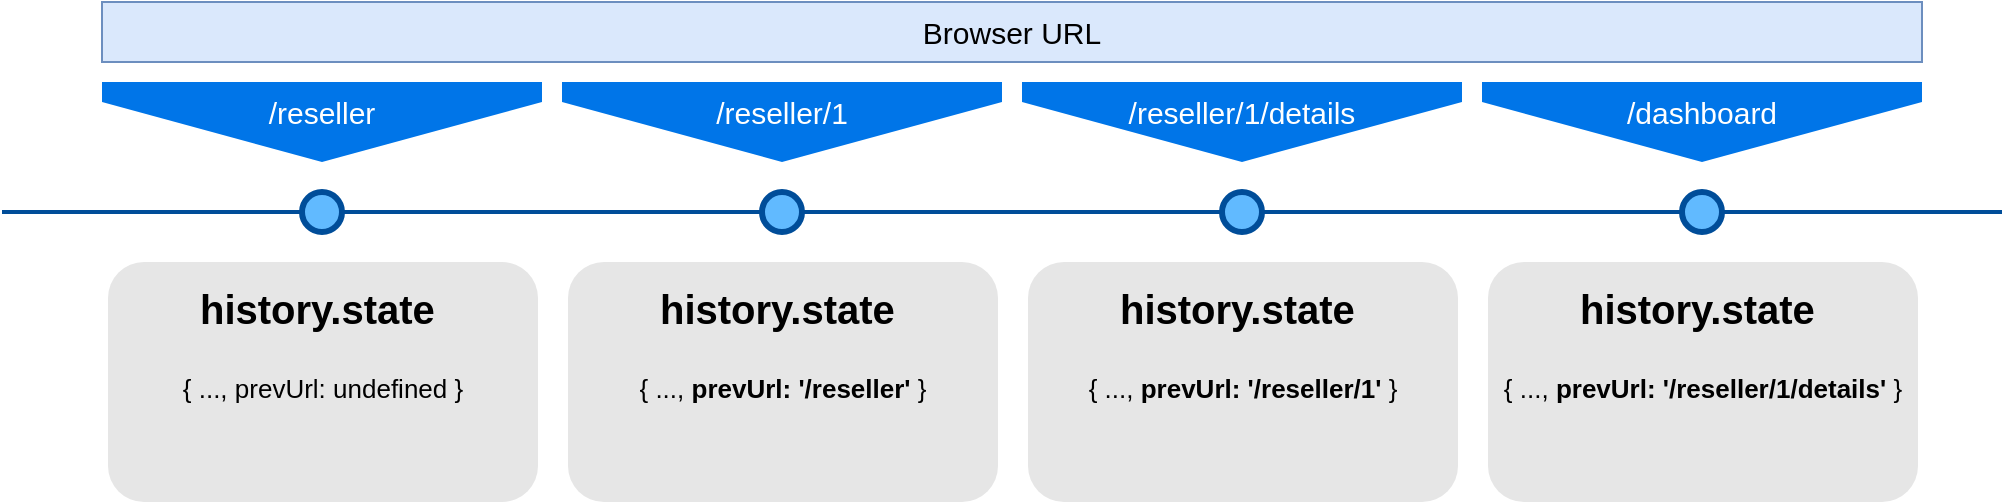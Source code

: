 <mxfile version="15.2.7" type="device"><diagram name="Page-1" id="82e54ff1-d628-8f03-85c4-9753963a91cd"><mxGraphModel dx="1024" dy="592" grid="1" gridSize="10" guides="1" tooltips="1" connect="1" arrows="1" fold="1" page="1" pageScale="1" pageWidth="1100" pageHeight="850" background="none" math="0" shadow="0"><root><mxCell id="0"/><mxCell id="1" parent="0"/><mxCell id="4ec97bd9e5d20128-1" value="" style="line;strokeWidth=2;html=1;fillColor=none;fontSize=28;fontColor=#004D99;strokeColor=#004D99;" parent="1" vertex="1"><mxGeometry x="40" y="400" width="1000" height="10" as="geometry"/></mxCell><mxCell id="4ec97bd9e5d20128-5" value="/reseller" style="shape=offPageConnector;whiteSpace=wrap;html=1;fillColor=#0075E8;fontSize=15;fontColor=#FFFFFF;size=0.75;verticalAlign=top;strokeColor=none;" parent="1" vertex="1"><mxGeometry x="90" y="340" width="220" height="40" as="geometry"/></mxCell><mxCell id="4ec97bd9e5d20128-9" value="" style="ellipse;whiteSpace=wrap;html=1;fillColor=#61BAFF;fontSize=28;fontColor=#004D99;strokeWidth=3;strokeColor=#004D99;" parent="1" vertex="1"><mxGeometry x="190" y="395" width="20" height="20" as="geometry"/></mxCell><mxCell id="4ec97bd9e5d20128-14" value="&lt;h1&gt;&lt;font style=&quot;font-size: 20px&quot;&gt;history.state&lt;/font&gt;&lt;span style=&quot;font-size: 20px&quot;&gt;&amp;nbsp;&lt;/span&gt;&lt;/h1&gt;&lt;div&gt;{ ..., prevUrl: undefined }&lt;/div&gt;" style="text;html=1;spacing=5;spacingTop=-20;whiteSpace=wrap;overflow=hidden;strokeColor=none;strokeWidth=3;fillColor=#E6E6E6;fontSize=13;fontColor=#000000;align=center;rounded=1;" parent="1" vertex="1"><mxGeometry x="93" y="430" width="215" height="120" as="geometry"/></mxCell><mxCell id="99R1HBzyoOG9XlKCARmV-1" value="/reseller/1" style="shape=offPageConnector;whiteSpace=wrap;html=1;fillColor=#0075E8;fontSize=15;fontColor=#FFFFFF;size=0.75;verticalAlign=top;strokeColor=none;" vertex="1" parent="1"><mxGeometry x="320" y="340" width="220" height="40" as="geometry"/></mxCell><mxCell id="99R1HBzyoOG9XlKCARmV-2" value="" style="ellipse;whiteSpace=wrap;html=1;fillColor=#61BAFF;fontSize=28;fontColor=#004D99;strokeWidth=3;strokeColor=#004D99;" vertex="1" parent="1"><mxGeometry x="420" y="395" width="20" height="20" as="geometry"/></mxCell><mxCell id="99R1HBzyoOG9XlKCARmV-3" value="&lt;h1&gt;&lt;font style=&quot;font-size: 20px&quot;&gt;history.state&lt;/font&gt;&lt;span style=&quot;font-size: 20px&quot;&gt;&amp;nbsp;&lt;/span&gt;&lt;/h1&gt;&lt;div&gt;{ ..., &lt;b&gt;prevUrl: '/reseller'&lt;/b&gt; }&lt;/div&gt;" style="text;html=1;spacing=5;spacingTop=-20;whiteSpace=wrap;overflow=hidden;strokeColor=none;strokeWidth=3;fillColor=#E6E6E6;fontSize=13;fontColor=#000000;align=center;rounded=1;" vertex="1" parent="1"><mxGeometry x="323" y="430" width="215" height="120" as="geometry"/></mxCell><mxCell id="99R1HBzyoOG9XlKCARmV-4" value="/reseller/1/details" style="shape=offPageConnector;whiteSpace=wrap;html=1;fillColor=#0075E8;fontSize=15;fontColor=#FFFFFF;size=0.75;verticalAlign=top;strokeColor=none;" vertex="1" parent="1"><mxGeometry x="550" y="340" width="220" height="40" as="geometry"/></mxCell><mxCell id="99R1HBzyoOG9XlKCARmV-5" value="" style="ellipse;whiteSpace=wrap;html=1;fillColor=#61BAFF;fontSize=28;fontColor=#004D99;strokeWidth=3;strokeColor=#004D99;" vertex="1" parent="1"><mxGeometry x="650" y="395" width="20" height="20" as="geometry"/></mxCell><mxCell id="99R1HBzyoOG9XlKCARmV-6" value="&lt;h1&gt;&lt;font style=&quot;font-size: 20px&quot;&gt;history.state&lt;/font&gt;&lt;span style=&quot;font-size: 20px&quot;&gt;&amp;nbsp;&lt;/span&gt;&lt;/h1&gt;&lt;div&gt;{ ..., &lt;b&gt;prevUrl: '/reseller/1'&lt;/b&gt; }&lt;/div&gt;" style="text;html=1;spacing=5;spacingTop=-20;whiteSpace=wrap;overflow=hidden;strokeColor=none;strokeWidth=3;fillColor=#E6E6E6;fontSize=13;fontColor=#000000;align=center;rounded=1;" vertex="1" parent="1"><mxGeometry x="553" y="430" width="215" height="120" as="geometry"/></mxCell><mxCell id="99R1HBzyoOG9XlKCARmV-7" value="/dashboard" style="shape=offPageConnector;whiteSpace=wrap;html=1;fillColor=#0075E8;fontSize=15;fontColor=#FFFFFF;size=0.75;verticalAlign=top;strokeColor=none;" vertex="1" parent="1"><mxGeometry x="780" y="340" width="220" height="40" as="geometry"/></mxCell><mxCell id="99R1HBzyoOG9XlKCARmV-8" value="" style="ellipse;whiteSpace=wrap;html=1;fillColor=#61BAFF;fontSize=28;fontColor=#004D99;strokeWidth=3;strokeColor=#004D99;" vertex="1" parent="1"><mxGeometry x="880" y="395" width="20" height="20" as="geometry"/></mxCell><mxCell id="99R1HBzyoOG9XlKCARmV-9" value="&lt;h1&gt;&lt;font style=&quot;font-size: 20px&quot;&gt;history.state&lt;/font&gt;&lt;span style=&quot;font-size: 20px&quot;&gt;&amp;nbsp;&lt;/span&gt;&lt;/h1&gt;&lt;div&gt;{ ..., &lt;b&gt;prevUrl: '/reseller/1/details'&lt;/b&gt; }&lt;/div&gt;" style="text;html=1;spacing=5;spacingTop=-20;whiteSpace=wrap;overflow=hidden;strokeColor=none;strokeWidth=3;fillColor=#E6E6E6;fontSize=13;fontColor=#000000;align=center;rounded=1;" vertex="1" parent="1"><mxGeometry x="783" y="430" width="215" height="120" as="geometry"/></mxCell><mxCell id="99R1HBzyoOG9XlKCARmV-10" value="Browser URL" style="rounded=0;whiteSpace=wrap;html=1;fontSize=15;fillColor=#dae8fc;strokeColor=#6c8ebf;" vertex="1" parent="1"><mxGeometry x="90" y="300" width="910" height="30" as="geometry"/></mxCell></root></mxGraphModel></diagram></mxfile>